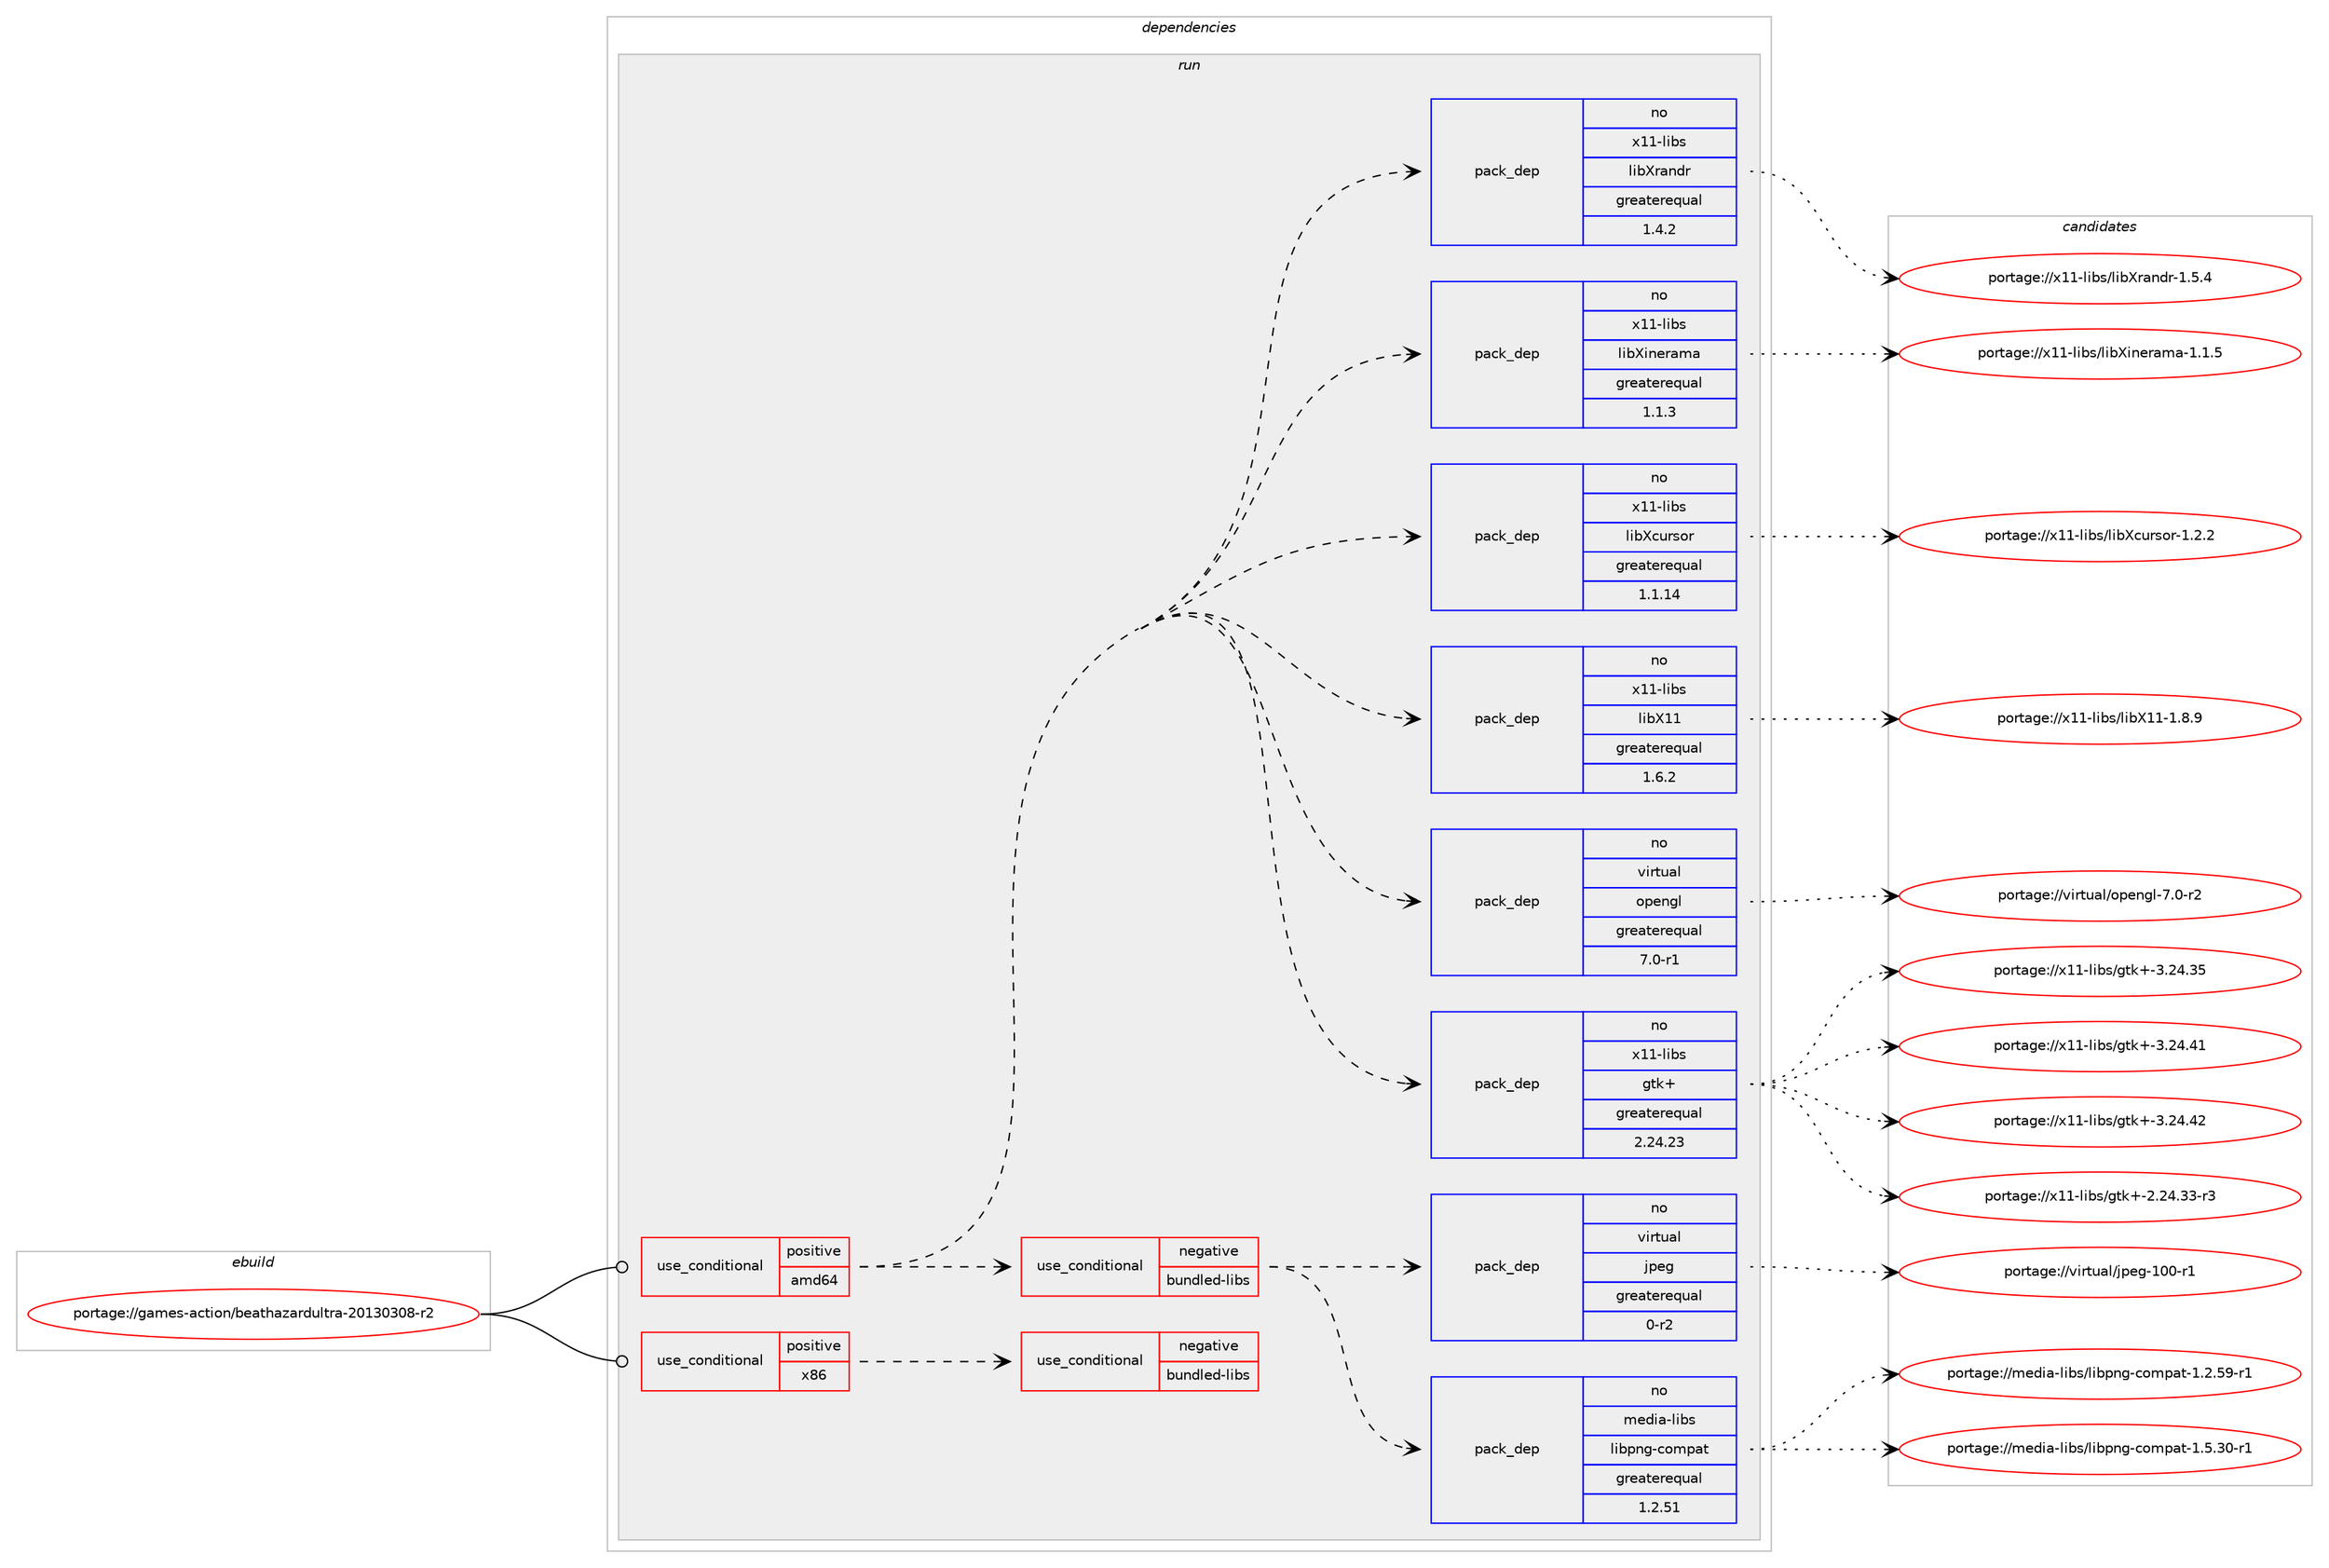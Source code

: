 digraph prolog {

# *************
# Graph options
# *************

newrank=true;
concentrate=true;
compound=true;
graph [rankdir=LR,fontname=Helvetica,fontsize=10,ranksep=1.5];#, ranksep=2.5, nodesep=0.2];
edge  [arrowhead=vee];
node  [fontname=Helvetica,fontsize=10];

# **********
# The ebuild
# **********

subgraph cluster_leftcol {
color=gray;
rank=same;
label=<<i>ebuild</i>>;
id [label="portage://games-action/beathazardultra-20130308-r2", color=red, width=4, href="../games-action/beathazardultra-20130308-r2.svg"];
}

# ****************
# The dependencies
# ****************

subgraph cluster_midcol {
color=gray;
label=<<i>dependencies</i>>;
subgraph cluster_compile {
fillcolor="#eeeeee";
style=filled;
label=<<i>compile</i>>;
}
subgraph cluster_compileandrun {
fillcolor="#eeeeee";
style=filled;
label=<<i>compile and run</i>>;
}
subgraph cluster_run {
fillcolor="#eeeeee";
style=filled;
label=<<i>run</i>>;
subgraph cond61278 {
dependency113806 [label=<<TABLE BORDER="0" CELLBORDER="1" CELLSPACING="0" CELLPADDING="4"><TR><TD ROWSPAN="3" CELLPADDING="10">use_conditional</TD></TR><TR><TD>positive</TD></TR><TR><TD>amd64</TD></TR></TABLE>>, shape=none, color=red];
subgraph cond61279 {
dependency113807 [label=<<TABLE BORDER="0" CELLBORDER="1" CELLSPACING="0" CELLPADDING="4"><TR><TD ROWSPAN="3" CELLPADDING="10">use_conditional</TD></TR><TR><TD>negative</TD></TR><TR><TD>bundled-libs</TD></TR></TABLE>>, shape=none, color=red];
subgraph pack51074 {
dependency113808 [label=<<TABLE BORDER="0" CELLBORDER="1" CELLSPACING="0" CELLPADDING="4" WIDTH="220"><TR><TD ROWSPAN="6" CELLPADDING="30">pack_dep</TD></TR><TR><TD WIDTH="110">no</TD></TR><TR><TD>media-libs</TD></TR><TR><TD>libpng-compat</TD></TR><TR><TD>greaterequal</TD></TR><TR><TD>1.2.51</TD></TR></TABLE>>, shape=none, color=blue];
}
dependency113807:e -> dependency113808:w [weight=20,style="dashed",arrowhead="vee"];
subgraph pack51075 {
dependency113809 [label=<<TABLE BORDER="0" CELLBORDER="1" CELLSPACING="0" CELLPADDING="4" WIDTH="220"><TR><TD ROWSPAN="6" CELLPADDING="30">pack_dep</TD></TR><TR><TD WIDTH="110">no</TD></TR><TR><TD>virtual</TD></TR><TR><TD>jpeg</TD></TR><TR><TD>greaterequal</TD></TR><TR><TD>0-r2</TD></TR></TABLE>>, shape=none, color=blue];
}
dependency113807:e -> dependency113809:w [weight=20,style="dashed",arrowhead="vee"];
}
dependency113806:e -> dependency113807:w [weight=20,style="dashed",arrowhead="vee"];
subgraph pack51076 {
dependency113810 [label=<<TABLE BORDER="0" CELLBORDER="1" CELLSPACING="0" CELLPADDING="4" WIDTH="220"><TR><TD ROWSPAN="6" CELLPADDING="30">pack_dep</TD></TR><TR><TD WIDTH="110">no</TD></TR><TR><TD>x11-libs</TD></TR><TR><TD>gtk+</TD></TR><TR><TD>greaterequal</TD></TR><TR><TD>2.24.23</TD></TR></TABLE>>, shape=none, color=blue];
}
dependency113806:e -> dependency113810:w [weight=20,style="dashed",arrowhead="vee"];
subgraph pack51077 {
dependency113811 [label=<<TABLE BORDER="0" CELLBORDER="1" CELLSPACING="0" CELLPADDING="4" WIDTH="220"><TR><TD ROWSPAN="6" CELLPADDING="30">pack_dep</TD></TR><TR><TD WIDTH="110">no</TD></TR><TR><TD>virtual</TD></TR><TR><TD>opengl</TD></TR><TR><TD>greaterequal</TD></TR><TR><TD>7.0-r1</TD></TR></TABLE>>, shape=none, color=blue];
}
dependency113806:e -> dependency113811:w [weight=20,style="dashed",arrowhead="vee"];
subgraph pack51078 {
dependency113812 [label=<<TABLE BORDER="0" CELLBORDER="1" CELLSPACING="0" CELLPADDING="4" WIDTH="220"><TR><TD ROWSPAN="6" CELLPADDING="30">pack_dep</TD></TR><TR><TD WIDTH="110">no</TD></TR><TR><TD>x11-libs</TD></TR><TR><TD>libX11</TD></TR><TR><TD>greaterequal</TD></TR><TR><TD>1.6.2</TD></TR></TABLE>>, shape=none, color=blue];
}
dependency113806:e -> dependency113812:w [weight=20,style="dashed",arrowhead="vee"];
subgraph pack51079 {
dependency113813 [label=<<TABLE BORDER="0" CELLBORDER="1" CELLSPACING="0" CELLPADDING="4" WIDTH="220"><TR><TD ROWSPAN="6" CELLPADDING="30">pack_dep</TD></TR><TR><TD WIDTH="110">no</TD></TR><TR><TD>x11-libs</TD></TR><TR><TD>libXcursor</TD></TR><TR><TD>greaterequal</TD></TR><TR><TD>1.1.14</TD></TR></TABLE>>, shape=none, color=blue];
}
dependency113806:e -> dependency113813:w [weight=20,style="dashed",arrowhead="vee"];
subgraph pack51080 {
dependency113814 [label=<<TABLE BORDER="0" CELLBORDER="1" CELLSPACING="0" CELLPADDING="4" WIDTH="220"><TR><TD ROWSPAN="6" CELLPADDING="30">pack_dep</TD></TR><TR><TD WIDTH="110">no</TD></TR><TR><TD>x11-libs</TD></TR><TR><TD>libXinerama</TD></TR><TR><TD>greaterequal</TD></TR><TR><TD>1.1.3</TD></TR></TABLE>>, shape=none, color=blue];
}
dependency113806:e -> dependency113814:w [weight=20,style="dashed",arrowhead="vee"];
subgraph pack51081 {
dependency113815 [label=<<TABLE BORDER="0" CELLBORDER="1" CELLSPACING="0" CELLPADDING="4" WIDTH="220"><TR><TD ROWSPAN="6" CELLPADDING="30">pack_dep</TD></TR><TR><TD WIDTH="110">no</TD></TR><TR><TD>x11-libs</TD></TR><TR><TD>libXrandr</TD></TR><TR><TD>greaterequal</TD></TR><TR><TD>1.4.2</TD></TR></TABLE>>, shape=none, color=blue];
}
dependency113806:e -> dependency113815:w [weight=20,style="dashed",arrowhead="vee"];
}
id:e -> dependency113806:w [weight=20,style="solid",arrowhead="odot"];
subgraph cond61280 {
dependency113816 [label=<<TABLE BORDER="0" CELLBORDER="1" CELLSPACING="0" CELLPADDING="4"><TR><TD ROWSPAN="3" CELLPADDING="10">use_conditional</TD></TR><TR><TD>positive</TD></TR><TR><TD>x86</TD></TR></TABLE>>, shape=none, color=red];
# *** BEGIN UNKNOWN DEPENDENCY TYPE (TODO) ***
# dependency113816 -> package_dependency(portage://games-action/beathazardultra-20130308-r2,run,no,x11-libs,gtk+,none,[,,],[slot(2)],[])
# *** END UNKNOWN DEPENDENCY TYPE (TODO) ***

# *** BEGIN UNKNOWN DEPENDENCY TYPE (TODO) ***
# dependency113816 -> package_dependency(portage://games-action/beathazardultra-20130308-r2,run,no,x11-libs,libX11,none,[,,],[],[])
# *** END UNKNOWN DEPENDENCY TYPE (TODO) ***

# *** BEGIN UNKNOWN DEPENDENCY TYPE (TODO) ***
# dependency113816 -> package_dependency(portage://games-action/beathazardultra-20130308-r2,run,no,x11-libs,libXcursor,none,[,,],[],[])
# *** END UNKNOWN DEPENDENCY TYPE (TODO) ***

# *** BEGIN UNKNOWN DEPENDENCY TYPE (TODO) ***
# dependency113816 -> package_dependency(portage://games-action/beathazardultra-20130308-r2,run,no,x11-libs,libXinerama,none,[,,],[],[])
# *** END UNKNOWN DEPENDENCY TYPE (TODO) ***

# *** BEGIN UNKNOWN DEPENDENCY TYPE (TODO) ***
# dependency113816 -> package_dependency(portage://games-action/beathazardultra-20130308-r2,run,no,x11-libs,libXrandr,none,[,,],[],[])
# *** END UNKNOWN DEPENDENCY TYPE (TODO) ***

subgraph cond61281 {
dependency113817 [label=<<TABLE BORDER="0" CELLBORDER="1" CELLSPACING="0" CELLPADDING="4"><TR><TD ROWSPAN="3" CELLPADDING="10">use_conditional</TD></TR><TR><TD>negative</TD></TR><TR><TD>bundled-libs</TD></TR></TABLE>>, shape=none, color=red];
# *** BEGIN UNKNOWN DEPENDENCY TYPE (TODO) ***
# dependency113817 -> package_dependency(portage://games-action/beathazardultra-20130308-r2,run,no,media-libs,libpng-compat,none,[,,],[slot(1.2)],[])
# *** END UNKNOWN DEPENDENCY TYPE (TODO) ***

# *** BEGIN UNKNOWN DEPENDENCY TYPE (TODO) ***
# dependency113817 -> package_dependency(portage://games-action/beathazardultra-20130308-r2,run,no,virtual,jpeg,none,[,,],[],[])
# *** END UNKNOWN DEPENDENCY TYPE (TODO) ***

}
dependency113816:e -> dependency113817:w [weight=20,style="dashed",arrowhead="vee"];
}
id:e -> dependency113816:w [weight=20,style="solid",arrowhead="odot"];
# *** BEGIN UNKNOWN DEPENDENCY TYPE (TODO) ***
# id -> package_dependency(portage://games-action/beathazardultra-20130308-r2,run,no,virtual,opengl,none,[,,],[],[])
# *** END UNKNOWN DEPENDENCY TYPE (TODO) ***

}
}

# **************
# The candidates
# **************

subgraph cluster_choices {
rank=same;
color=gray;
label=<<i>candidates</i>>;

subgraph choice51074 {
color=black;
nodesep=1;
choice1091011001059745108105981154710810598112110103459911110911297116454946504653574511449 [label="portage://media-libs/libpng-compat-1.2.59-r1", color=red, width=4,href="../media-libs/libpng-compat-1.2.59-r1.svg"];
choice1091011001059745108105981154710810598112110103459911110911297116454946534651484511449 [label="portage://media-libs/libpng-compat-1.5.30-r1", color=red, width=4,href="../media-libs/libpng-compat-1.5.30-r1.svg"];
dependency113808:e -> choice1091011001059745108105981154710810598112110103459911110911297116454946504653574511449:w [style=dotted,weight="100"];
dependency113808:e -> choice1091011001059745108105981154710810598112110103459911110911297116454946534651484511449:w [style=dotted,weight="100"];
}
subgraph choice51075 {
color=black;
nodesep=1;
choice1181051141161179710847106112101103454948484511449 [label="portage://virtual/jpeg-100-r1", color=red, width=4,href="../virtual/jpeg-100-r1.svg"];
dependency113809:e -> choice1181051141161179710847106112101103454948484511449:w [style=dotted,weight="100"];
}
subgraph choice51076 {
color=black;
nodesep=1;
choice12049494510810598115471031161074345504650524651514511451 [label="portage://x11-libs/gtk+-2.24.33-r3", color=red, width=4,href="../x11-libs/gtk+-2.24.33-r3.svg"];
choice1204949451081059811547103116107434551465052465153 [label="portage://x11-libs/gtk+-3.24.35", color=red, width=4,href="../x11-libs/gtk+-3.24.35.svg"];
choice1204949451081059811547103116107434551465052465249 [label="portage://x11-libs/gtk+-3.24.41", color=red, width=4,href="../x11-libs/gtk+-3.24.41.svg"];
choice1204949451081059811547103116107434551465052465250 [label="portage://x11-libs/gtk+-3.24.42", color=red, width=4,href="../x11-libs/gtk+-3.24.42.svg"];
dependency113810:e -> choice12049494510810598115471031161074345504650524651514511451:w [style=dotted,weight="100"];
dependency113810:e -> choice1204949451081059811547103116107434551465052465153:w [style=dotted,weight="100"];
dependency113810:e -> choice1204949451081059811547103116107434551465052465249:w [style=dotted,weight="100"];
dependency113810:e -> choice1204949451081059811547103116107434551465052465250:w [style=dotted,weight="100"];
}
subgraph choice51077 {
color=black;
nodesep=1;
choice1181051141161179710847111112101110103108455546484511450 [label="portage://virtual/opengl-7.0-r2", color=red, width=4,href="../virtual/opengl-7.0-r2.svg"];
dependency113811:e -> choice1181051141161179710847111112101110103108455546484511450:w [style=dotted,weight="100"];
}
subgraph choice51078 {
color=black;
nodesep=1;
choice120494945108105981154710810598884949454946564657 [label="portage://x11-libs/libX11-1.8.9", color=red, width=4,href="../x11-libs/libX11-1.8.9.svg"];
dependency113812:e -> choice120494945108105981154710810598884949454946564657:w [style=dotted,weight="100"];
}
subgraph choice51079 {
color=black;
nodesep=1;
choice1204949451081059811547108105988899117114115111114454946504650 [label="portage://x11-libs/libXcursor-1.2.2", color=red, width=4,href="../x11-libs/libXcursor-1.2.2.svg"];
dependency113813:e -> choice1204949451081059811547108105988899117114115111114454946504650:w [style=dotted,weight="100"];
}
subgraph choice51080 {
color=black;
nodesep=1;
choice120494945108105981154710810598881051101011149710997454946494653 [label="portage://x11-libs/libXinerama-1.1.5", color=red, width=4,href="../x11-libs/libXinerama-1.1.5.svg"];
dependency113814:e -> choice120494945108105981154710810598881051101011149710997454946494653:w [style=dotted,weight="100"];
}
subgraph choice51081 {
color=black;
nodesep=1;
choice1204949451081059811547108105988811497110100114454946534652 [label="portage://x11-libs/libXrandr-1.5.4", color=red, width=4,href="../x11-libs/libXrandr-1.5.4.svg"];
dependency113815:e -> choice1204949451081059811547108105988811497110100114454946534652:w [style=dotted,weight="100"];
}
}

}
